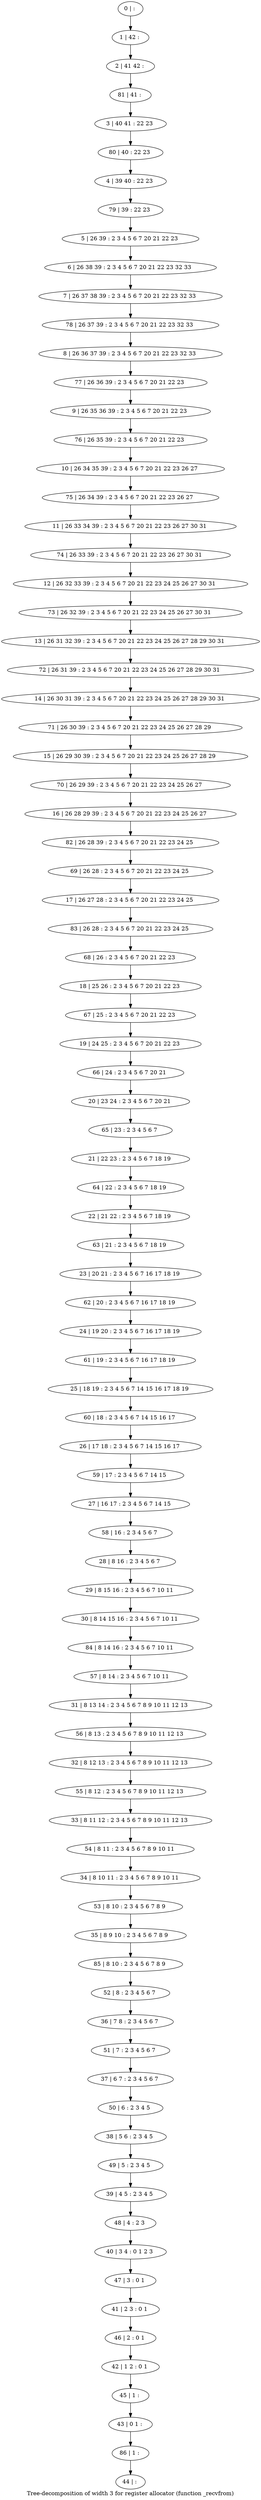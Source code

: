 digraph G {
graph [label="Tree-decomposition of width 3 for register allocator (function _recvfrom)"]
0[label="0 | : "];
1[label="1 | 42 : "];
2[label="2 | 41 42 : "];
3[label="3 | 40 41 : 22 23 "];
4[label="4 | 39 40 : 22 23 "];
5[label="5 | 26 39 : 2 3 4 5 6 7 20 21 22 23 "];
6[label="6 | 26 38 39 : 2 3 4 5 6 7 20 21 22 23 32 33 "];
7[label="7 | 26 37 38 39 : 2 3 4 5 6 7 20 21 22 23 32 33 "];
8[label="8 | 26 36 37 39 : 2 3 4 5 6 7 20 21 22 23 32 33 "];
9[label="9 | 26 35 36 39 : 2 3 4 5 6 7 20 21 22 23 "];
10[label="10 | 26 34 35 39 : 2 3 4 5 6 7 20 21 22 23 26 27 "];
11[label="11 | 26 33 34 39 : 2 3 4 5 6 7 20 21 22 23 26 27 30 31 "];
12[label="12 | 26 32 33 39 : 2 3 4 5 6 7 20 21 22 23 24 25 26 27 30 31 "];
13[label="13 | 26 31 32 39 : 2 3 4 5 6 7 20 21 22 23 24 25 26 27 28 29 30 31 "];
14[label="14 | 26 30 31 39 : 2 3 4 5 6 7 20 21 22 23 24 25 26 27 28 29 30 31 "];
15[label="15 | 26 29 30 39 : 2 3 4 5 6 7 20 21 22 23 24 25 26 27 28 29 "];
16[label="16 | 26 28 29 39 : 2 3 4 5 6 7 20 21 22 23 24 25 26 27 "];
17[label="17 | 26 27 28 : 2 3 4 5 6 7 20 21 22 23 24 25 "];
18[label="18 | 25 26 : 2 3 4 5 6 7 20 21 22 23 "];
19[label="19 | 24 25 : 2 3 4 5 6 7 20 21 22 23 "];
20[label="20 | 23 24 : 2 3 4 5 6 7 20 21 "];
21[label="21 | 22 23 : 2 3 4 5 6 7 18 19 "];
22[label="22 | 21 22 : 2 3 4 5 6 7 18 19 "];
23[label="23 | 20 21 : 2 3 4 5 6 7 16 17 18 19 "];
24[label="24 | 19 20 : 2 3 4 5 6 7 16 17 18 19 "];
25[label="25 | 18 19 : 2 3 4 5 6 7 14 15 16 17 18 19 "];
26[label="26 | 17 18 : 2 3 4 5 6 7 14 15 16 17 "];
27[label="27 | 16 17 : 2 3 4 5 6 7 14 15 "];
28[label="28 | 8 16 : 2 3 4 5 6 7 "];
29[label="29 | 8 15 16 : 2 3 4 5 6 7 10 11 "];
30[label="30 | 8 14 15 16 : 2 3 4 5 6 7 10 11 "];
31[label="31 | 8 13 14 : 2 3 4 5 6 7 8 9 10 11 12 13 "];
32[label="32 | 8 12 13 : 2 3 4 5 6 7 8 9 10 11 12 13 "];
33[label="33 | 8 11 12 : 2 3 4 5 6 7 8 9 10 11 12 13 "];
34[label="34 | 8 10 11 : 2 3 4 5 6 7 8 9 10 11 "];
35[label="35 | 8 9 10 : 2 3 4 5 6 7 8 9 "];
36[label="36 | 7 8 : 2 3 4 5 6 7 "];
37[label="37 | 6 7 : 2 3 4 5 6 7 "];
38[label="38 | 5 6 : 2 3 4 5 "];
39[label="39 | 4 5 : 2 3 4 5 "];
40[label="40 | 3 4 : 0 1 2 3 "];
41[label="41 | 2 3 : 0 1 "];
42[label="42 | 1 2 : 0 1 "];
43[label="43 | 0 1 : "];
44[label="44 | : "];
45[label="45 | 1 : "];
46[label="46 | 2 : 0 1 "];
47[label="47 | 3 : 0 1 "];
48[label="48 | 4 : 2 3 "];
49[label="49 | 5 : 2 3 4 5 "];
50[label="50 | 6 : 2 3 4 5 "];
51[label="51 | 7 : 2 3 4 5 6 7 "];
52[label="52 | 8 : 2 3 4 5 6 7 "];
53[label="53 | 8 10 : 2 3 4 5 6 7 8 9 "];
54[label="54 | 8 11 : 2 3 4 5 6 7 8 9 10 11 "];
55[label="55 | 8 12 : 2 3 4 5 6 7 8 9 10 11 12 13 "];
56[label="56 | 8 13 : 2 3 4 5 6 7 8 9 10 11 12 13 "];
57[label="57 | 8 14 : 2 3 4 5 6 7 10 11 "];
58[label="58 | 16 : 2 3 4 5 6 7 "];
59[label="59 | 17 : 2 3 4 5 6 7 14 15 "];
60[label="60 | 18 : 2 3 4 5 6 7 14 15 16 17 "];
61[label="61 | 19 : 2 3 4 5 6 7 16 17 18 19 "];
62[label="62 | 20 : 2 3 4 5 6 7 16 17 18 19 "];
63[label="63 | 21 : 2 3 4 5 6 7 18 19 "];
64[label="64 | 22 : 2 3 4 5 6 7 18 19 "];
65[label="65 | 23 : 2 3 4 5 6 7 "];
66[label="66 | 24 : 2 3 4 5 6 7 20 21 "];
67[label="67 | 25 : 2 3 4 5 6 7 20 21 22 23 "];
68[label="68 | 26 : 2 3 4 5 6 7 20 21 22 23 "];
69[label="69 | 26 28 : 2 3 4 5 6 7 20 21 22 23 24 25 "];
70[label="70 | 26 29 39 : 2 3 4 5 6 7 20 21 22 23 24 25 26 27 "];
71[label="71 | 26 30 39 : 2 3 4 5 6 7 20 21 22 23 24 25 26 27 28 29 "];
72[label="72 | 26 31 39 : 2 3 4 5 6 7 20 21 22 23 24 25 26 27 28 29 30 31 "];
73[label="73 | 26 32 39 : 2 3 4 5 6 7 20 21 22 23 24 25 26 27 30 31 "];
74[label="74 | 26 33 39 : 2 3 4 5 6 7 20 21 22 23 26 27 30 31 "];
75[label="75 | 26 34 39 : 2 3 4 5 6 7 20 21 22 23 26 27 "];
76[label="76 | 26 35 39 : 2 3 4 5 6 7 20 21 22 23 "];
77[label="77 | 26 36 39 : 2 3 4 5 6 7 20 21 22 23 "];
78[label="78 | 26 37 39 : 2 3 4 5 6 7 20 21 22 23 32 33 "];
79[label="79 | 39 : 22 23 "];
80[label="80 | 40 : 22 23 "];
81[label="81 | 41 : "];
82[label="82 | 26 28 39 : 2 3 4 5 6 7 20 21 22 23 24 25 "];
83[label="83 | 26 28 : 2 3 4 5 6 7 20 21 22 23 24 25 "];
84[label="84 | 8 14 16 : 2 3 4 5 6 7 10 11 "];
85[label="85 | 8 10 : 2 3 4 5 6 7 8 9 "];
86[label="86 | 1 : "];
0->1 ;
1->2 ;
5->6 ;
6->7 ;
28->29 ;
29->30 ;
45->43 ;
42->45 ;
46->42 ;
41->46 ;
47->41 ;
40->47 ;
48->40 ;
39->48 ;
49->39 ;
38->49 ;
50->38 ;
37->50 ;
51->37 ;
36->51 ;
52->36 ;
53->35 ;
34->53 ;
54->34 ;
33->54 ;
55->33 ;
32->55 ;
56->32 ;
31->56 ;
57->31 ;
58->28 ;
27->58 ;
59->27 ;
26->59 ;
60->26 ;
25->60 ;
61->25 ;
24->61 ;
62->24 ;
23->62 ;
63->23 ;
22->63 ;
64->22 ;
21->64 ;
65->21 ;
20->65 ;
66->20 ;
19->66 ;
67->19 ;
18->67 ;
68->18 ;
69->17 ;
70->16 ;
15->70 ;
71->15 ;
14->71 ;
72->14 ;
13->72 ;
73->13 ;
12->73 ;
74->12 ;
11->74 ;
75->11 ;
10->75 ;
76->10 ;
9->76 ;
77->9 ;
8->77 ;
78->8 ;
7->78 ;
79->5 ;
4->79 ;
80->4 ;
3->80 ;
81->3 ;
2->81 ;
82->69 ;
16->82 ;
83->68 ;
17->83 ;
84->57 ;
30->84 ;
85->52 ;
35->85 ;
86->44 ;
43->86 ;
}

